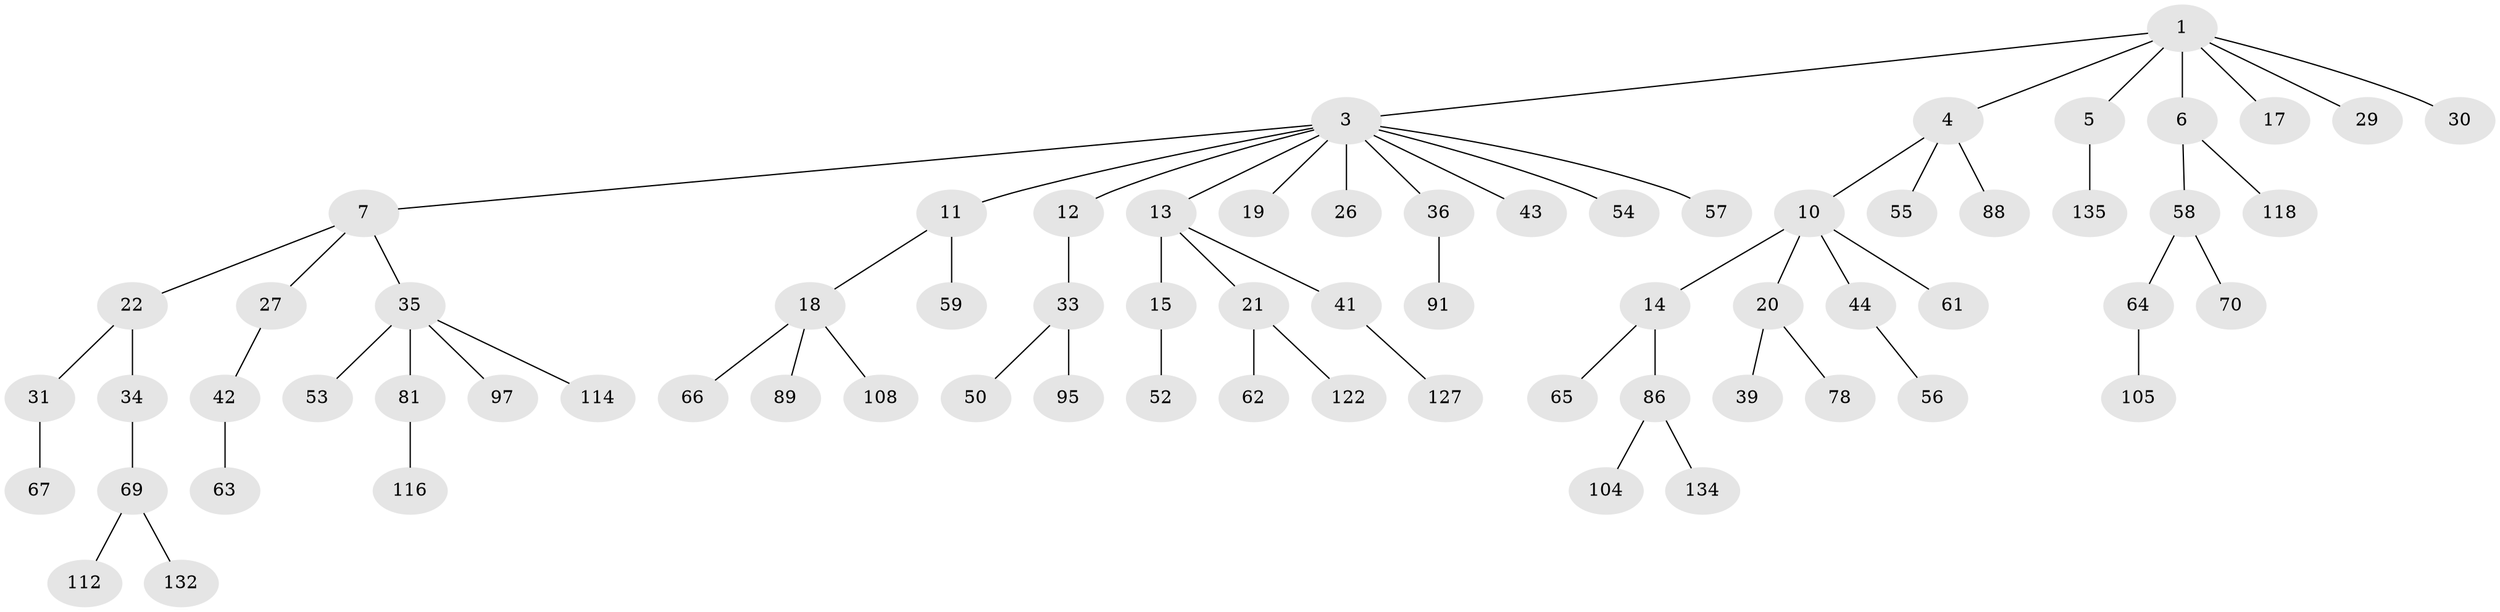 // original degree distribution, {4: 0.07142857142857142, 5: 0.03571428571428571, 7: 0.02142857142857143, 2: 0.19285714285714287, 3: 0.1357142857142857, 6: 0.007142857142857143, 1: 0.5357142857142857}
// Generated by graph-tools (version 1.1) at 2025/15/03/09/25 04:15:24]
// undirected, 70 vertices, 69 edges
graph export_dot {
graph [start="1"]
  node [color=gray90,style=filled];
  1 [super="+2"];
  3 [super="+8"];
  4;
  5;
  6;
  7;
  10;
  11 [super="+100+128+137+120+16"];
  12 [super="+85"];
  13 [super="+48+90+111"];
  14 [super="+32+40"];
  15 [super="+28+109"];
  17 [super="+24"];
  18;
  19;
  20 [super="+84+38+23"];
  21 [super="+46"];
  22;
  26 [super="+74+49+93"];
  27 [super="+101+125"];
  29 [super="+123+96"];
  30 [super="+77"];
  31;
  33;
  34;
  35 [super="+113+82+51+73"];
  36 [super="+76+37+106"];
  39;
  41 [super="+60+107"];
  42;
  43 [super="+117"];
  44;
  50;
  52;
  53 [super="+94+115"];
  54;
  55 [super="+140+80"];
  56 [super="+68"];
  57 [super="+119+71"];
  58;
  59;
  61;
  62;
  63;
  64;
  65;
  66;
  67;
  69 [super="+75"];
  70 [super="+87"];
  78;
  81;
  86;
  88;
  89;
  91;
  95;
  97 [super="+121"];
  104;
  105;
  108 [super="+136"];
  112;
  114;
  116;
  118;
  122;
  127;
  132;
  134;
  135;
  1 -- 3;
  1 -- 4;
  1 -- 29;
  1 -- 17;
  1 -- 5;
  1 -- 6;
  1 -- 30;
  3 -- 7;
  3 -- 11;
  3 -- 12;
  3 -- 19;
  3 -- 26;
  3 -- 36;
  3 -- 54;
  3 -- 57;
  3 -- 43;
  3 -- 13;
  4 -- 10;
  4 -- 55;
  4 -- 88;
  5 -- 135;
  6 -- 58;
  6 -- 118;
  7 -- 22;
  7 -- 27;
  7 -- 35;
  10 -- 14;
  10 -- 20;
  10 -- 44;
  10 -- 61;
  11 -- 59;
  11 -- 18;
  12 -- 33;
  13 -- 15;
  13 -- 21;
  13 -- 41;
  14 -- 86;
  14 -- 65;
  15 -- 52;
  18 -- 66;
  18 -- 89;
  18 -- 108;
  20 -- 39;
  20 -- 78;
  21 -- 122;
  21 -- 62;
  22 -- 31;
  22 -- 34;
  27 -- 42;
  31 -- 67;
  33 -- 50;
  33 -- 95;
  34 -- 69;
  35 -- 97;
  35 -- 114;
  35 -- 53;
  35 -- 81;
  36 -- 91;
  41 -- 127;
  42 -- 63;
  44 -- 56;
  58 -- 64;
  58 -- 70;
  64 -- 105;
  69 -- 132;
  69 -- 112;
  81 -- 116;
  86 -- 104;
  86 -- 134;
}
